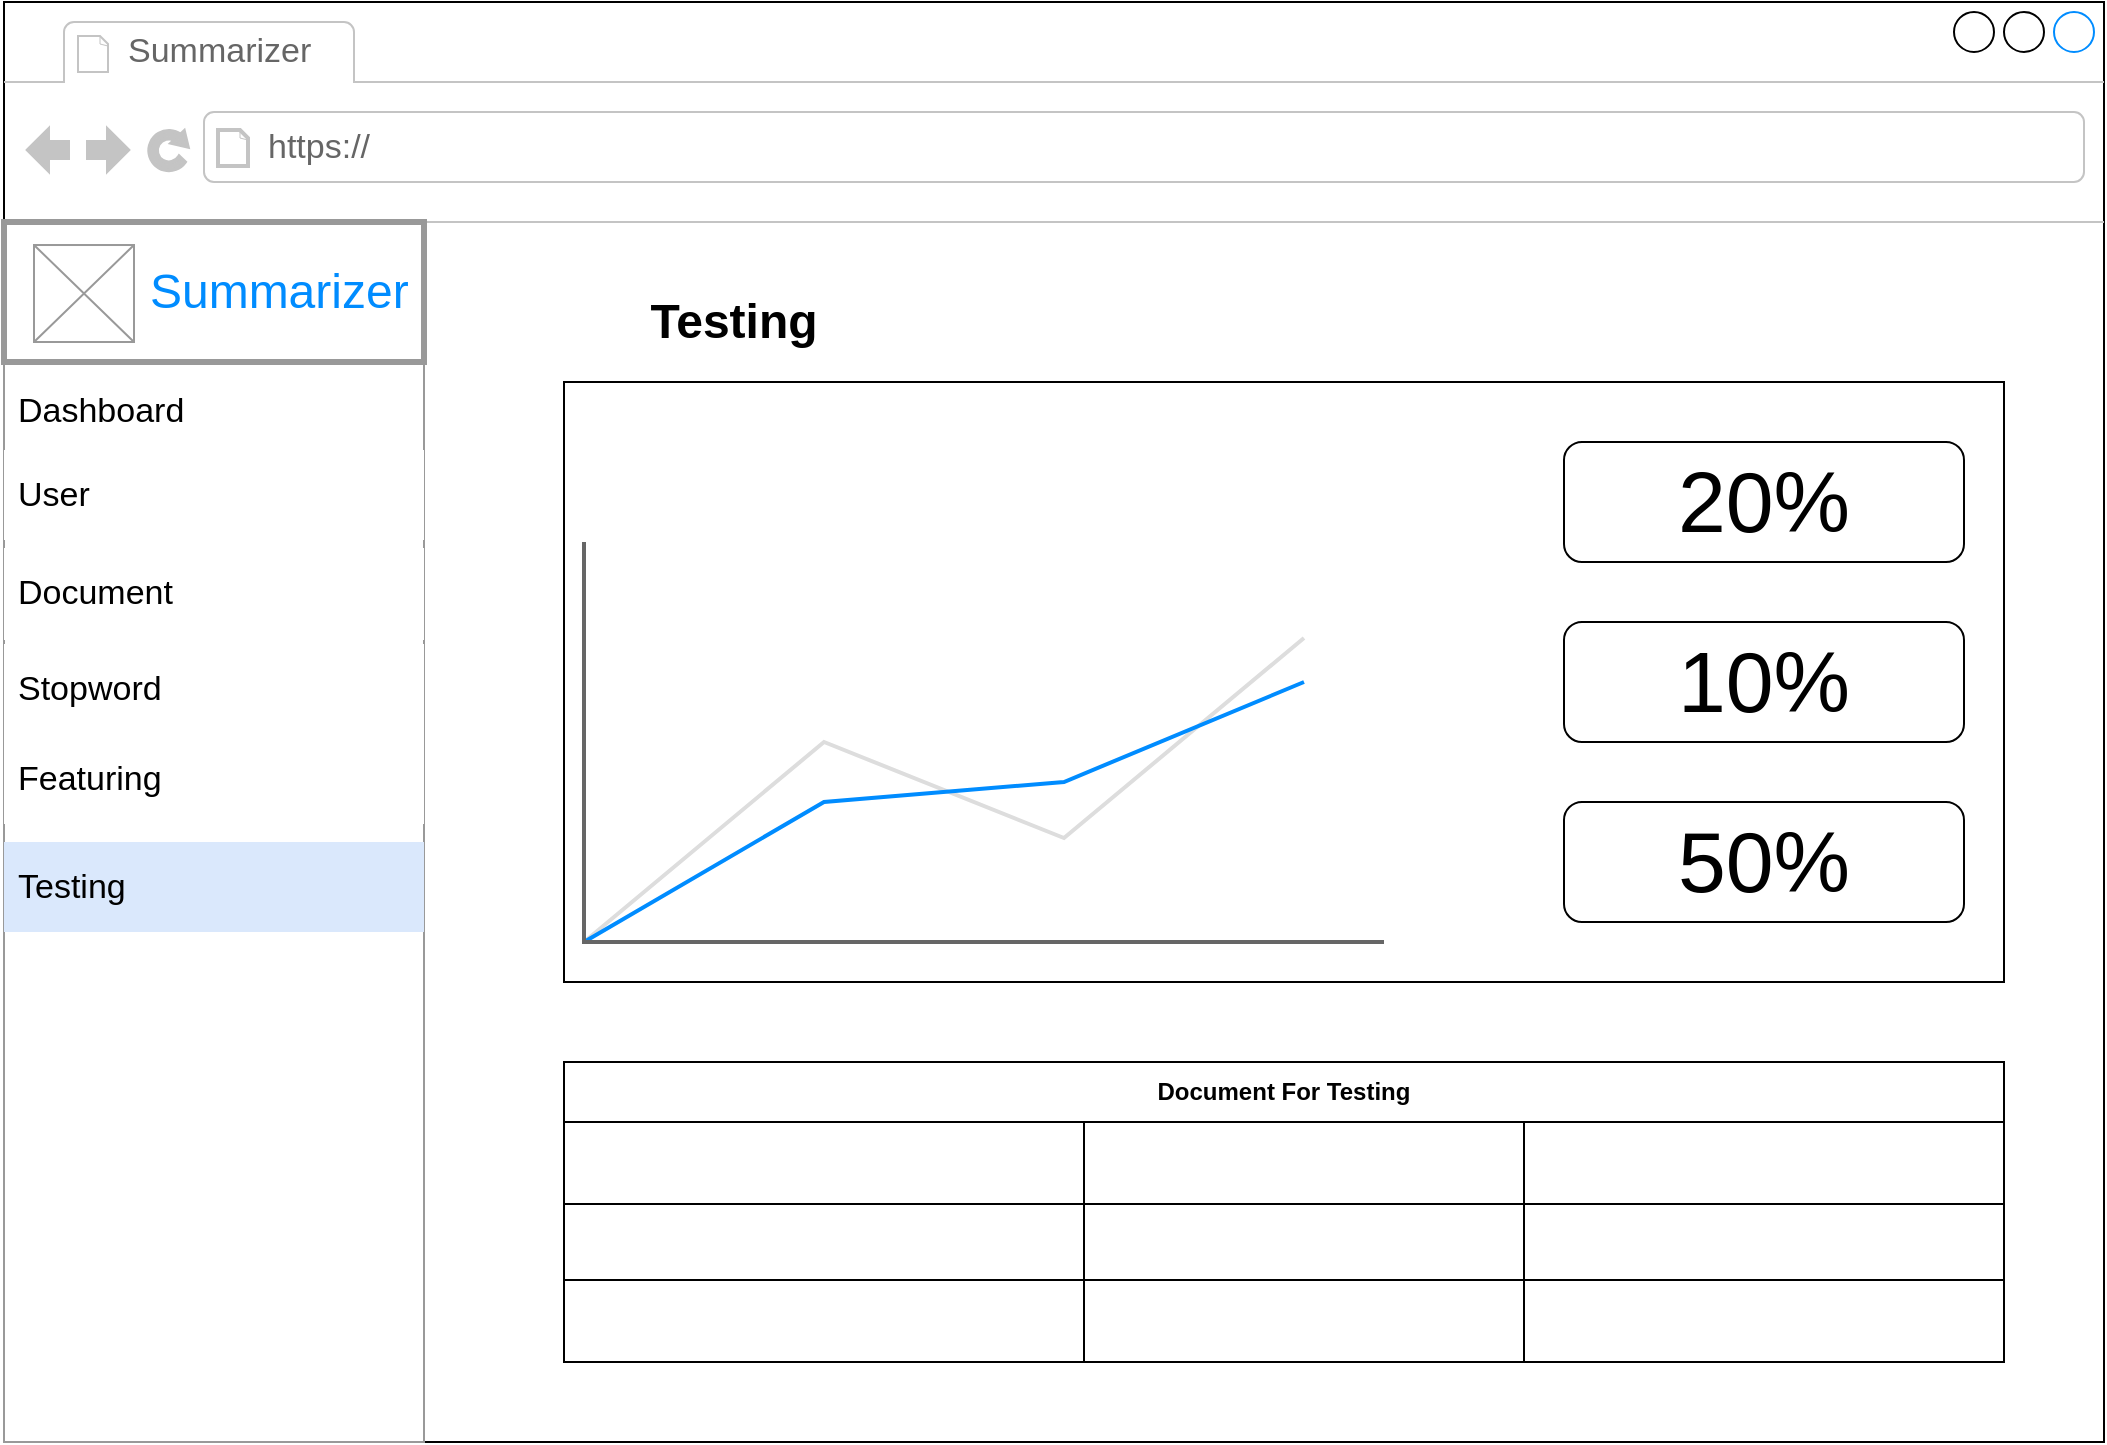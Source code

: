 <mxfile version="13.3.5" type="device"><diagram id="UIkS6cc1e1BOAUEn2AfB" name="Page-1"><mxGraphModel dx="1673" dy="898" grid="1" gridSize="10" guides="1" tooltips="1" connect="1" arrows="1" fold="1" page="1" pageScale="1" pageWidth="827" pageHeight="1169" math="0" shadow="0"><root><mxCell id="0"/><mxCell id="1" parent="0"/><mxCell id="cNGpX5P3kVJ8nI7hAKT8-1" value="" style="strokeWidth=1;shadow=0;dashed=0;align=center;html=1;shape=mxgraph.mockup.containers.browserWindow;rSize=0;strokeColor2=#008cff;strokeColor3=#c4c4c4;mainText=,;recursiveResize=0;fontSize=16;" parent="1" vertex="1"><mxGeometry x="20" y="30" width="1050" height="720" as="geometry"/></mxCell><mxCell id="pyif1jyVhFd9NofuJOU1-5" value="" style="rounded=0;whiteSpace=wrap;html=1;fillColor=none;" vertex="1" parent="cNGpX5P3kVJ8nI7hAKT8-1"><mxGeometry x="280" y="190" width="720" height="300" as="geometry"/></mxCell><mxCell id="cNGpX5P3kVJ8nI7hAKT8-2" value="Summarizer" style="strokeWidth=1;shadow=0;dashed=0;align=center;html=1;shape=mxgraph.mockup.containers.anchor;fontSize=17;fontColor=#666666;align=left;" parent="cNGpX5P3kVJ8nI7hAKT8-1" vertex="1"><mxGeometry x="60" y="12" width="110" height="26" as="geometry"/></mxCell><mxCell id="cNGpX5P3kVJ8nI7hAKT8-3" value="https://" style="strokeWidth=1;shadow=0;dashed=0;align=center;html=1;shape=mxgraph.mockup.containers.anchor;rSize=0;fontSize=17;fontColor=#666666;align=left;" parent="cNGpX5P3kVJ8nI7hAKT8-1" vertex="1"><mxGeometry x="130" y="60" width="250" height="26" as="geometry"/></mxCell><mxCell id="cNGpX5P3kVJ8nI7hAKT8-4" value="" style="strokeWidth=1;shadow=0;dashed=0;align=center;html=1;shape=mxgraph.mockup.forms.rrect;rSize=0;strokeColor=#999999;fillColor=none;" parent="cNGpX5P3kVJ8nI7hAKT8-1" vertex="1"><mxGeometry y="110" width="210" height="610" as="geometry"/></mxCell><mxCell id="cNGpX5P3kVJ8nI7hAKT8-5" value="&lt;div style=&quot;font-size: 24px&quot; align=&quot;right&quot;&gt;Summarizer&amp;nbsp; &lt;br&gt;&lt;/div&gt;" style="strokeWidth=3;shadow=0;dashed=0;align=right;html=1;shape=mxgraph.mockup.forms.rrect;rSize=0;strokeColor=#999999;fontColor=#008cff;fontSize=17;fillColor=#ffffff;resizeWidth=1;perimeterSpacing=4;" parent="cNGpX5P3kVJ8nI7hAKT8-4" vertex="1"><mxGeometry width="210" height="70" relative="1" as="geometry"/></mxCell><mxCell id="cNGpX5P3kVJ8nI7hAKT8-6" value="&lt;div&gt;Dashboard&lt;/div&gt;" style="strokeWidth=1;shadow=0;dashed=0;align=center;html=1;shape=mxgraph.mockup.forms.anchor;fontSize=17;align=left;spacingLeft=5;resizeWidth=1;gradientColor=#7ea6e0;fillColor=#dae8fc;strokeColor=#6c8ebf;gradientDirection=north;" parent="cNGpX5P3kVJ8nI7hAKT8-4" vertex="1"><mxGeometry width="210" height="45" relative="1" as="geometry"><mxPoint y="72" as="offset"/></mxGeometry></mxCell><mxCell id="cNGpX5P3kVJ8nI7hAKT8-9" value="" style="verticalLabelPosition=bottom;shadow=0;dashed=0;align=center;html=1;verticalAlign=top;strokeWidth=1;shape=mxgraph.mockup.graphics.simpleIcon;strokeColor=#999999;" parent="cNGpX5P3kVJ8nI7hAKT8-4" vertex="1"><mxGeometry x="15" y="11.51" width="50" height="48.49" as="geometry"/></mxCell><mxCell id="cNGpX5P3kVJ8nI7hAKT8-10" value="Document" style="strokeWidth=1;shadow=0;dashed=0;align=center;html=1;shape=mxgraph.mockup.forms.rrect;rSize=0;fontSize=17;align=left;spacingLeft=5;resizeWidth=1;strokeColor=none;" parent="cNGpX5P3kVJ8nI7hAKT8-4" vertex="1"><mxGeometry width="210" height="46" relative="1" as="geometry"><mxPoint y="163" as="offset"/></mxGeometry></mxCell><mxCell id="cNGpX5P3kVJ8nI7hAKT8-194" value="Stopword" style="strokeWidth=1;shadow=0;dashed=0;align=center;html=1;shape=mxgraph.mockup.forms.rrect;rSize=0;fontSize=17;align=left;spacingLeft=5;resizeWidth=1;strokeColor=none;" parent="cNGpX5P3kVJ8nI7hAKT8-4" vertex="1"><mxGeometry y="211" width="210" height="45" as="geometry"/></mxCell><mxCell id="pyif1jyVhFd9NofuJOU1-1" value="User" style="strokeWidth=1;shadow=0;dashed=0;align=center;html=1;shape=mxgraph.mockup.forms.rrect;rSize=0;fontSize=17;align=left;spacingLeft=5;resizeWidth=1;strokeColor=none;" vertex="1" parent="cNGpX5P3kVJ8nI7hAKT8-4"><mxGeometry y="114" width="210" height="45" as="geometry"/></mxCell><mxCell id="pyif1jyVhFd9NofuJOU1-2" value="&lt;div&gt;Featuring&lt;/div&gt;" style="strokeWidth=1;shadow=0;dashed=0;align=center;html=1;shape=mxgraph.mockup.forms.rrect;rSize=0;fontSize=17;align=left;spacingLeft=5;resizeWidth=1;strokeColor=none;" vertex="1" parent="cNGpX5P3kVJ8nI7hAKT8-4"><mxGeometry y="256" width="210" height="45" as="geometry"/></mxCell><mxCell id="pyif1jyVhFd9NofuJOU1-24" value="Testing" style="strokeWidth=1;shadow=0;dashed=0;align=center;html=1;shape=mxgraph.mockup.forms.rrect;rSize=0;fontSize=17;align=left;spacingLeft=5;resizeWidth=1;fillColor=#dae8fc;strokeColor=none;" vertex="1" parent="cNGpX5P3kVJ8nI7hAKT8-4"><mxGeometry y="310" width="210" height="45" as="geometry"/></mxCell><mxCell id="cNGpX5P3kVJ8nI7hAKT8-11" value="Testing" style="text;html=1;strokeColor=none;fillColor=none;align=center;verticalAlign=middle;whiteSpace=wrap;rounded=0;fontSize=24;fontColor=#000000;fontStyle=1" parent="cNGpX5P3kVJ8nI7hAKT8-1" vertex="1"><mxGeometry x="280" y="150" width="170" height="20" as="geometry"/></mxCell><mxCell id="pyif1jyVhFd9NofuJOU1-25" value="" style="verticalLabelPosition=bottom;shadow=0;dashed=0;align=center;html=1;verticalAlign=top;strokeWidth=1;shape=mxgraph.mockup.graphics.lineChart;strokeColor=none;strokeColor2=#666666;strokeColor3=#008cff;strokeColor4=#dddddd;fillColor=none;fontSize=18;" vertex="1" parent="cNGpX5P3kVJ8nI7hAKT8-1"><mxGeometry x="290" y="270" width="400" height="200" as="geometry"/></mxCell><mxCell id="pyif1jyVhFd9NofuJOU1-26" value="" style="rounded=1;whiteSpace=wrap;html=1;fillColor=none;fontSize=18;" vertex="1" parent="cNGpX5P3kVJ8nI7hAKT8-1"><mxGeometry x="780" y="220" width="200" height="60" as="geometry"/></mxCell><mxCell id="pyif1jyVhFd9NofuJOU1-27" value="" style="rounded=1;whiteSpace=wrap;html=1;fillColor=none;fontSize=18;" vertex="1" parent="cNGpX5P3kVJ8nI7hAKT8-1"><mxGeometry x="780" y="310" width="200" height="60" as="geometry"/></mxCell><mxCell id="pyif1jyVhFd9NofuJOU1-28" value="" style="rounded=1;whiteSpace=wrap;html=1;fillColor=none;fontSize=18;" vertex="1" parent="cNGpX5P3kVJ8nI7hAKT8-1"><mxGeometry x="780" y="400" width="200" height="60" as="geometry"/></mxCell><mxCell id="cNGpX5P3kVJ8nI7hAKT8-181" value="Document For Testing" style="shape=table;html=1;whiteSpace=wrap;startSize=30;container=1;collapsible=0;childLayout=tableLayout;fontStyle=1;align=center;" parent="cNGpX5P3kVJ8nI7hAKT8-1" vertex="1"><mxGeometry x="280" y="530" width="720" height="150" as="geometry"/></mxCell><mxCell id="cNGpX5P3kVJ8nI7hAKT8-182" value="" style="shape=partialRectangle;html=1;whiteSpace=wrap;collapsible=0;dropTarget=0;pointerEvents=0;fillColor=none;top=0;left=0;bottom=0;right=0;points=[[0,0.5],[1,0.5]];portConstraint=eastwest;" parent="cNGpX5P3kVJ8nI7hAKT8-181" vertex="1"><mxGeometry y="30" width="720" height="41" as="geometry"/></mxCell><mxCell id="cNGpX5P3kVJ8nI7hAKT8-183" value="" style="shape=partialRectangle;html=1;whiteSpace=wrap;connectable=0;fillColor=none;top=0;left=0;bottom=0;right=0;overflow=hidden;" parent="cNGpX5P3kVJ8nI7hAKT8-182" vertex="1"><mxGeometry width="260" height="41" as="geometry"/></mxCell><mxCell id="cNGpX5P3kVJ8nI7hAKT8-184" value="" style="shape=partialRectangle;html=1;whiteSpace=wrap;connectable=0;fillColor=none;top=0;left=0;bottom=0;right=0;overflow=hidden;" parent="cNGpX5P3kVJ8nI7hAKT8-182" vertex="1"><mxGeometry x="260" width="220" height="41" as="geometry"/></mxCell><mxCell id="cNGpX5P3kVJ8nI7hAKT8-185" value="" style="shape=partialRectangle;html=1;whiteSpace=wrap;connectable=0;fillColor=none;top=0;left=0;bottom=0;right=0;overflow=hidden;" parent="cNGpX5P3kVJ8nI7hAKT8-182" vertex="1"><mxGeometry x="480" width="240" height="41" as="geometry"/></mxCell><mxCell id="cNGpX5P3kVJ8nI7hAKT8-186" value="" style="shape=partialRectangle;html=1;whiteSpace=wrap;collapsible=0;dropTarget=0;pointerEvents=0;fillColor=none;top=0;left=0;bottom=0;right=0;points=[[0,0.5],[1,0.5]];portConstraint=eastwest;" parent="cNGpX5P3kVJ8nI7hAKT8-181" vertex="1"><mxGeometry y="71" width="720" height="38" as="geometry"/></mxCell><mxCell id="cNGpX5P3kVJ8nI7hAKT8-187" value="" style="shape=partialRectangle;html=1;whiteSpace=wrap;connectable=0;fillColor=none;top=0;left=0;bottom=0;right=0;overflow=hidden;" parent="cNGpX5P3kVJ8nI7hAKT8-186" vertex="1"><mxGeometry width="260" height="38" as="geometry"/></mxCell><mxCell id="cNGpX5P3kVJ8nI7hAKT8-188" value="" style="shape=partialRectangle;html=1;whiteSpace=wrap;connectable=0;fillColor=none;top=0;left=0;bottom=0;right=0;overflow=hidden;" parent="cNGpX5P3kVJ8nI7hAKT8-186" vertex="1"><mxGeometry x="260" width="220" height="38" as="geometry"/></mxCell><mxCell id="cNGpX5P3kVJ8nI7hAKT8-189" value="" style="shape=partialRectangle;html=1;whiteSpace=wrap;connectable=0;fillColor=none;top=0;left=0;bottom=0;right=0;overflow=hidden;" parent="cNGpX5P3kVJ8nI7hAKT8-186" vertex="1"><mxGeometry x="480" width="240" height="38" as="geometry"/></mxCell><mxCell id="cNGpX5P3kVJ8nI7hAKT8-190" value="" style="shape=partialRectangle;html=1;whiteSpace=wrap;collapsible=0;dropTarget=0;pointerEvents=0;fillColor=none;top=0;left=0;bottom=0;right=0;points=[[0,0.5],[1,0.5]];portConstraint=eastwest;" parent="cNGpX5P3kVJ8nI7hAKT8-181" vertex="1"><mxGeometry y="109" width="720" height="41" as="geometry"/></mxCell><mxCell id="cNGpX5P3kVJ8nI7hAKT8-191" value="" style="shape=partialRectangle;html=1;whiteSpace=wrap;connectable=0;fillColor=none;top=0;left=0;bottom=0;right=0;overflow=hidden;" parent="cNGpX5P3kVJ8nI7hAKT8-190" vertex="1"><mxGeometry width="260" height="41" as="geometry"/></mxCell><mxCell id="cNGpX5P3kVJ8nI7hAKT8-192" value="" style="shape=partialRectangle;html=1;whiteSpace=wrap;connectable=0;fillColor=none;top=0;left=0;bottom=0;right=0;overflow=hidden;" parent="cNGpX5P3kVJ8nI7hAKT8-190" vertex="1"><mxGeometry x="260" width="220" height="41" as="geometry"/></mxCell><mxCell id="cNGpX5P3kVJ8nI7hAKT8-193" value="" style="shape=partialRectangle;html=1;whiteSpace=wrap;connectable=0;fillColor=none;top=0;left=0;bottom=0;right=0;overflow=hidden;" parent="cNGpX5P3kVJ8nI7hAKT8-190" vertex="1"><mxGeometry x="480" width="240" height="41" as="geometry"/></mxCell><mxCell id="pyif1jyVhFd9NofuJOU1-29" value="20%" style="text;html=1;strokeColor=none;fillColor=none;align=center;verticalAlign=middle;whiteSpace=wrap;rounded=0;fontSize=43;" vertex="1" parent="cNGpX5P3kVJ8nI7hAKT8-1"><mxGeometry x="860" y="240" width="40" height="20" as="geometry"/></mxCell><mxCell id="pyif1jyVhFd9NofuJOU1-30" value="10%" style="text;html=1;strokeColor=none;fillColor=none;align=center;verticalAlign=middle;whiteSpace=wrap;rounded=0;fontSize=43;" vertex="1" parent="cNGpX5P3kVJ8nI7hAKT8-1"><mxGeometry x="860" y="330" width="40" height="20" as="geometry"/></mxCell><mxCell id="pyif1jyVhFd9NofuJOU1-31" value="50%" style="text;html=1;strokeColor=none;fillColor=none;align=center;verticalAlign=middle;whiteSpace=wrap;rounded=0;fontSize=43;" vertex="1" parent="cNGpX5P3kVJ8nI7hAKT8-1"><mxGeometry x="860" y="420" width="40" height="20" as="geometry"/></mxCell></root></mxGraphModel></diagram></mxfile>